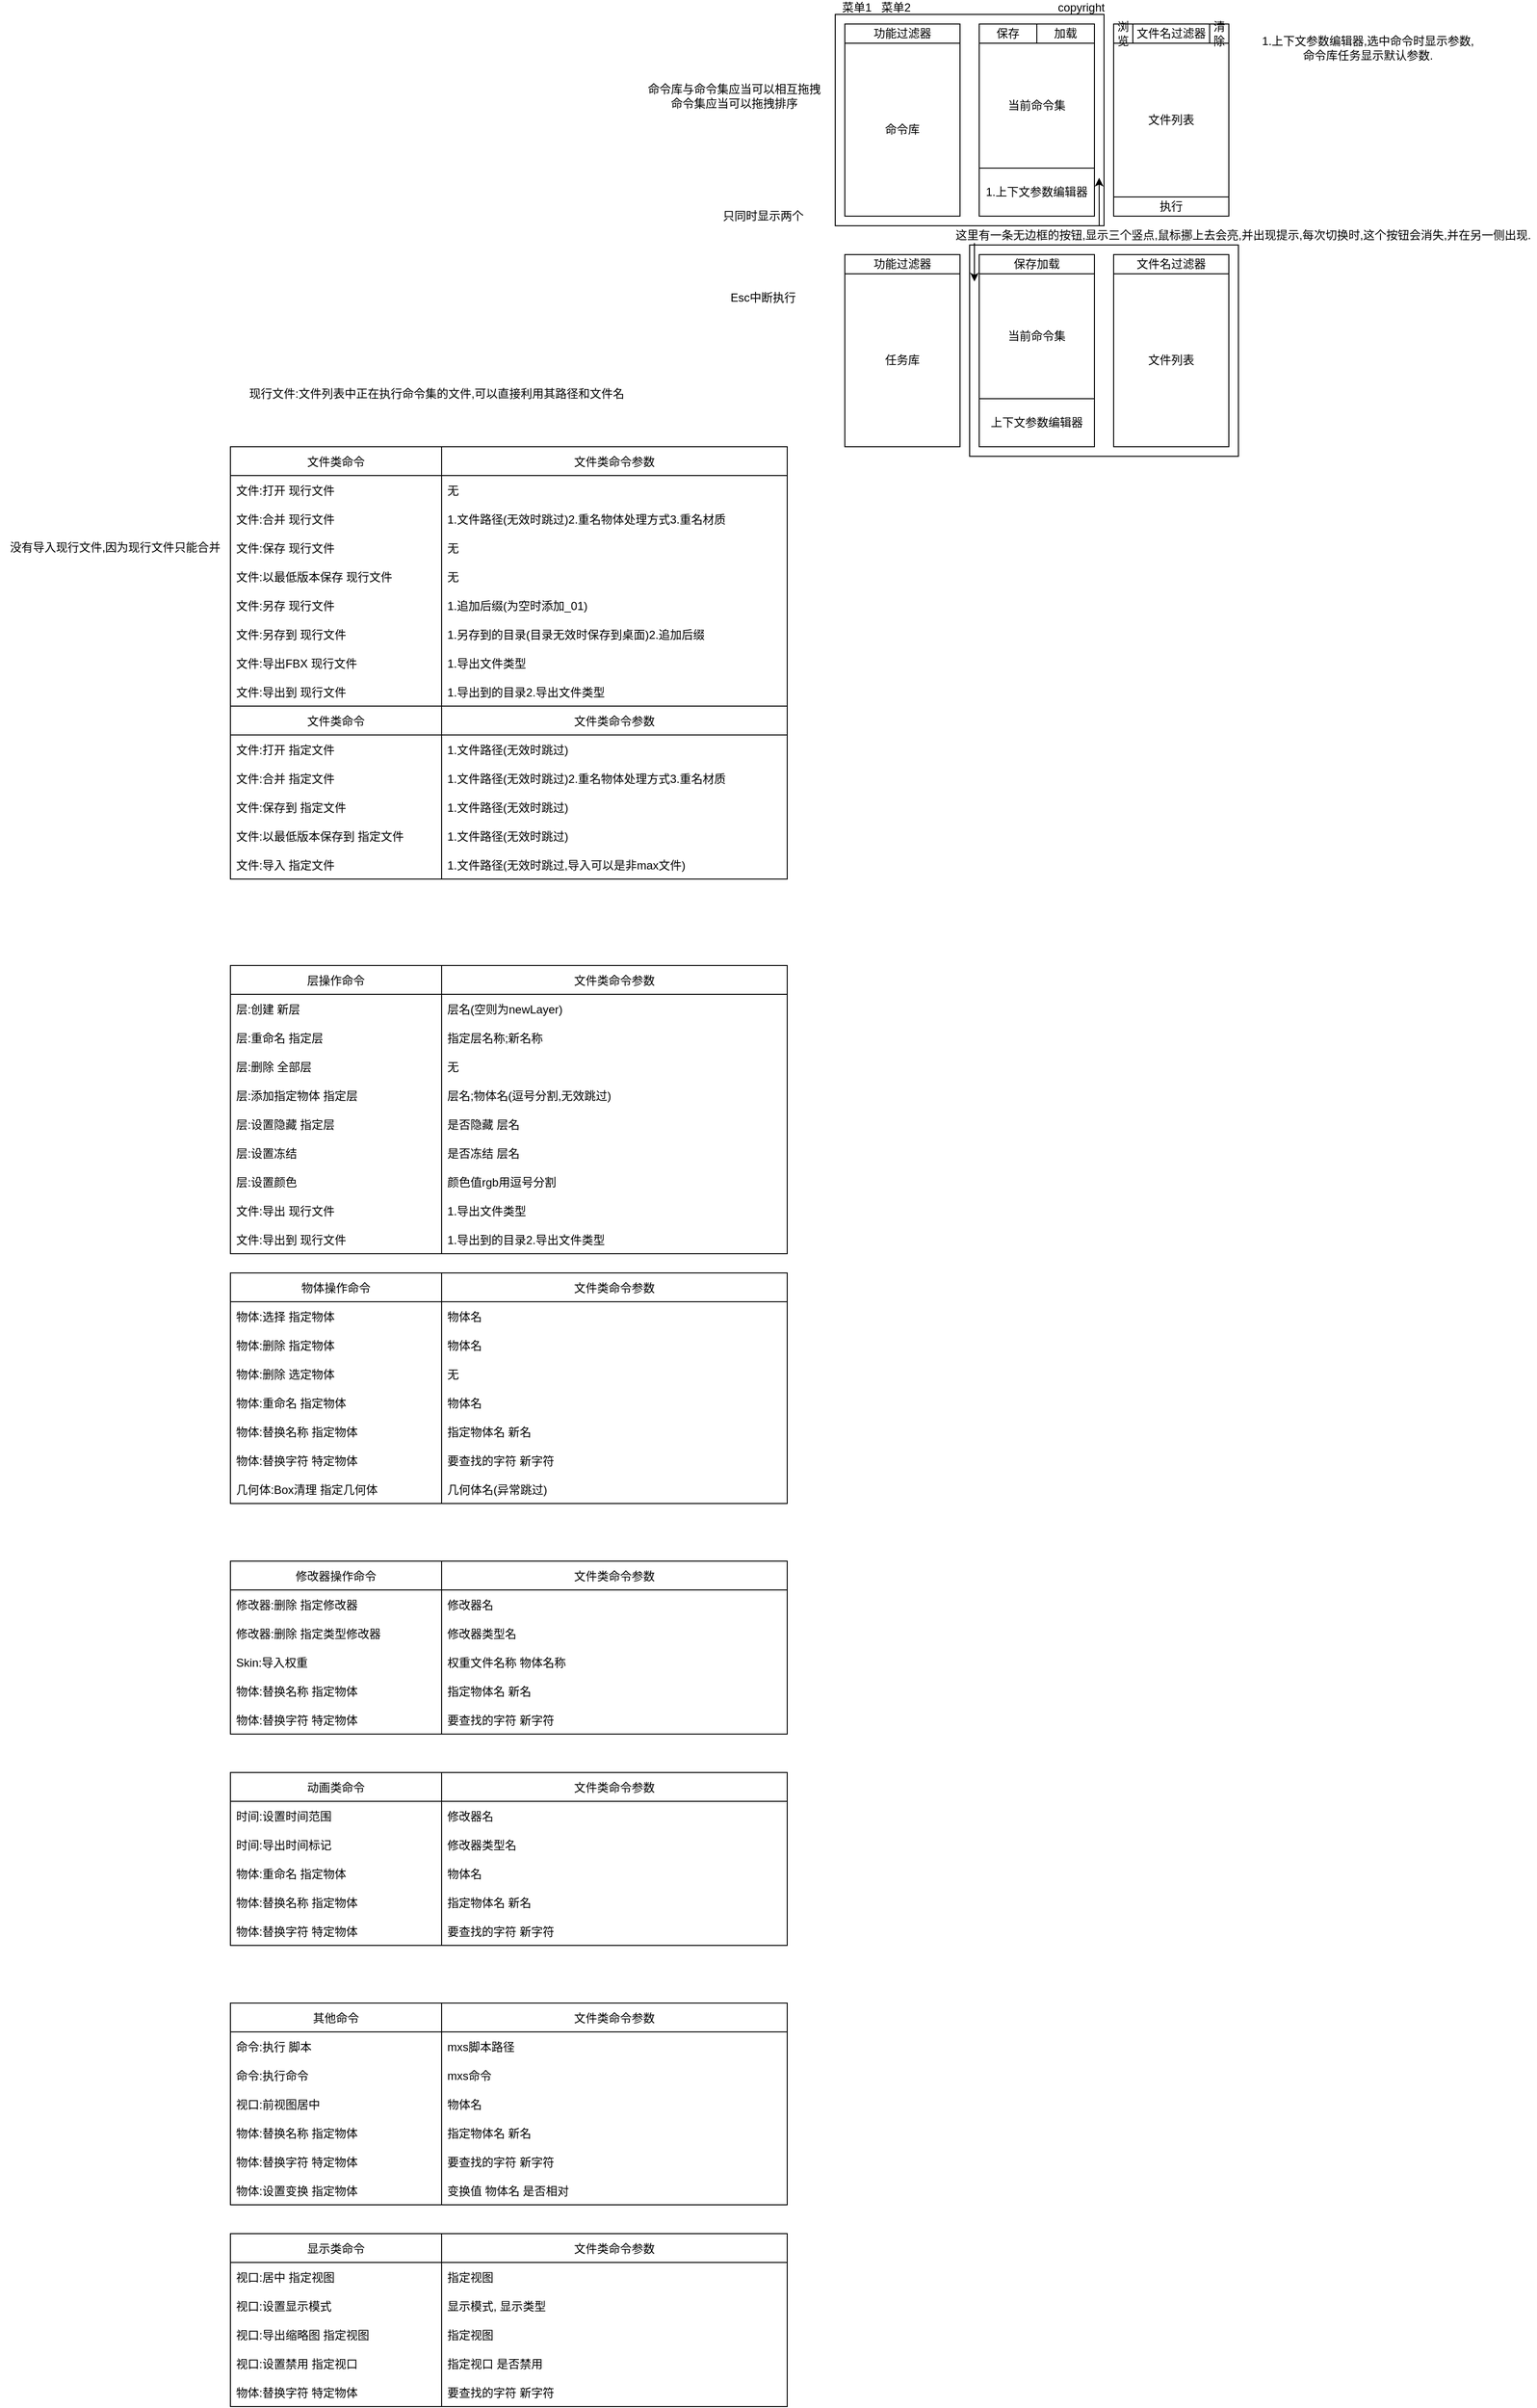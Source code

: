 <mxfile version="15.8.4" type="device"><diagram id="FcVUDqWLE4xwr8sRPBqz" name="第 1 页"><mxGraphModel dx="1614" dy="679" grid="1" gridSize="10" guides="1" tooltips="1" connect="1" arrows="1" fold="1" page="1" pageScale="1" pageWidth="827" pageHeight="1169" math="0" shadow="0"><root><mxCell id="0"/><mxCell id="1" parent="0"/><mxCell id="jlD2ZIve7Gn_7kri4Bb2-1" value="命令库" style="rounded=0;whiteSpace=wrap;html=1;" vertex="1" parent="1"><mxGeometry x="80" y="60" width="120" height="180" as="geometry"/></mxCell><mxCell id="jlD2ZIve7Gn_7kri4Bb2-2" value="当前命令集" style="rounded=0;whiteSpace=wrap;html=1;" vertex="1" parent="1"><mxGeometry x="220" y="60" width="120" height="130" as="geometry"/></mxCell><mxCell id="jlD2ZIve7Gn_7kri4Bb2-3" value="文件列表" style="rounded=0;whiteSpace=wrap;html=1;" vertex="1" parent="1"><mxGeometry x="360" y="60" width="120" height="160" as="geometry"/></mxCell><mxCell id="jlD2ZIve7Gn_7kri4Bb2-4" value="1.上下文参数编辑器" style="rounded=0;whiteSpace=wrap;html=1;" vertex="1" parent="1"><mxGeometry x="220" y="190" width="120" height="50" as="geometry"/></mxCell><mxCell id="jlD2ZIve7Gn_7kri4Bb2-5" value="功能过滤器" style="rounded=0;whiteSpace=wrap;html=1;" vertex="1" parent="1"><mxGeometry x="80" y="40" width="120" height="20" as="geometry"/></mxCell><mxCell id="jlD2ZIve7Gn_7kri4Bb2-6" value="文件名过滤器" style="rounded=0;whiteSpace=wrap;html=1;" vertex="1" parent="1"><mxGeometry x="380" y="40" width="80" height="20" as="geometry"/></mxCell><mxCell id="jlD2ZIve7Gn_7kri4Bb2-7" value="保存" style="rounded=0;whiteSpace=wrap;html=1;" vertex="1" parent="1"><mxGeometry x="220" y="40" width="60" height="20" as="geometry"/></mxCell><mxCell id="jlD2ZIve7Gn_7kri4Bb2-9" value="" style="rounded=0;whiteSpace=wrap;html=1;fillColor=none;" vertex="1" parent="1"><mxGeometry x="70" y="30" width="280" height="220" as="geometry"/></mxCell><mxCell id="jlD2ZIve7Gn_7kri4Bb2-10" value="只同时显示两个" style="text;html=1;strokeColor=none;fillColor=none;align=center;verticalAlign=middle;whiteSpace=wrap;rounded=0;" vertex="1" parent="1"><mxGeometry x="-60" y="230" width="110" height="20" as="geometry"/></mxCell><mxCell id="jlD2ZIve7Gn_7kri4Bb2-11" value="任务库" style="rounded=0;whiteSpace=wrap;html=1;" vertex="1" parent="1"><mxGeometry x="80" y="300" width="120" height="180" as="geometry"/></mxCell><mxCell id="jlD2ZIve7Gn_7kri4Bb2-12" value="当前命令集" style="rounded=0;whiteSpace=wrap;html=1;" vertex="1" parent="1"><mxGeometry x="220" y="300" width="120" height="130" as="geometry"/></mxCell><mxCell id="jlD2ZIve7Gn_7kri4Bb2-13" value="文件列表" style="rounded=0;whiteSpace=wrap;html=1;" vertex="1" parent="1"><mxGeometry x="360" y="300" width="120" height="180" as="geometry"/></mxCell><mxCell id="jlD2ZIve7Gn_7kri4Bb2-14" value="上下文参数编辑器" style="rounded=0;whiteSpace=wrap;html=1;" vertex="1" parent="1"><mxGeometry x="220" y="430" width="120" height="50" as="geometry"/></mxCell><mxCell id="jlD2ZIve7Gn_7kri4Bb2-15" value="功能过滤器" style="rounded=0;whiteSpace=wrap;html=1;" vertex="1" parent="1"><mxGeometry x="80" y="280" width="120" height="20" as="geometry"/></mxCell><mxCell id="jlD2ZIve7Gn_7kri4Bb2-16" value="文件名过滤器" style="rounded=0;whiteSpace=wrap;html=1;" vertex="1" parent="1"><mxGeometry x="360" y="280" width="120" height="20" as="geometry"/></mxCell><mxCell id="jlD2ZIve7Gn_7kri4Bb2-17" value="保存加载" style="rounded=0;whiteSpace=wrap;html=1;" vertex="1" parent="1"><mxGeometry x="220" y="280" width="120" height="20" as="geometry"/></mxCell><mxCell id="jlD2ZIve7Gn_7kri4Bb2-18" value="" style="rounded=0;whiteSpace=wrap;html=1;fillColor=none;" vertex="1" parent="1"><mxGeometry x="210" y="270" width="280" height="220" as="geometry"/></mxCell><mxCell id="jlD2ZIve7Gn_7kri4Bb2-19" value="浏览" style="rounded=0;whiteSpace=wrap;html=1;" vertex="1" parent="1"><mxGeometry x="360" y="40" width="20" height="20" as="geometry"/></mxCell><mxCell id="jlD2ZIve7Gn_7kri4Bb2-20" value="执行" style="rounded=0;whiteSpace=wrap;html=1;" vertex="1" parent="1"><mxGeometry x="360" y="220" width="120" height="20" as="geometry"/></mxCell><mxCell id="jlD2ZIve7Gn_7kri4Bb2-21" value="清除" style="rounded=0;whiteSpace=wrap;html=1;" vertex="1" parent="1"><mxGeometry x="460" y="40" width="20" height="20" as="geometry"/></mxCell><mxCell id="jlD2ZIve7Gn_7kri4Bb2-22" value="加载" style="rounded=0;whiteSpace=wrap;html=1;" vertex="1" parent="1"><mxGeometry x="280" y="40" width="60" height="20" as="geometry"/></mxCell><mxCell id="jlD2ZIve7Gn_7kri4Bb2-23" value="这里有一条无边框的按钮,显示三个竖点,鼠标挪上去会亮,并出现提示,每次切换时,这个按钮会消失,并在另一侧出现." style="text;html=1;strokeColor=none;fillColor=none;align=center;verticalAlign=middle;whiteSpace=wrap;rounded=0;" vertex="1" parent="1"><mxGeometry x="190" y="250" width="610" height="20" as="geometry"/></mxCell><mxCell id="jlD2ZIve7Gn_7kri4Bb2-24" value="" style="endArrow=classic;html=1;rounded=0;" edge="1" parent="1"><mxGeometry width="50" height="50" relative="1" as="geometry"><mxPoint x="215" y="268" as="sourcePoint"/><mxPoint x="215" y="308" as="targetPoint"/></mxGeometry></mxCell><mxCell id="jlD2ZIve7Gn_7kri4Bb2-25" value="" style="endArrow=classic;html=1;rounded=0;entryX=0.964;entryY=0.773;entryDx=0;entryDy=0;entryPerimeter=0;" edge="1" parent="1"><mxGeometry width="50" height="50" relative="1" as="geometry"><mxPoint x="344.987" y="250" as="sourcePoint"/><mxPoint x="344.92" y="200.06" as="targetPoint"/></mxGeometry></mxCell><mxCell id="jlD2ZIve7Gn_7kri4Bb2-26" value="菜单1&amp;nbsp; &amp;nbsp;菜单2&amp;nbsp; &amp;nbsp; &amp;nbsp; &amp;nbsp; &amp;nbsp; &amp;nbsp; &amp;nbsp; &amp;nbsp; &amp;nbsp; &amp;nbsp; &amp;nbsp; &amp;nbsp; &amp;nbsp; &amp;nbsp; &amp;nbsp; &amp;nbsp; &amp;nbsp; &amp;nbsp; &amp;nbsp; &amp;nbsp; &amp;nbsp; &amp;nbsp; &amp;nbsp; copyright" style="text;html=1;strokeColor=none;fillColor=none;align=center;verticalAlign=middle;whiteSpace=wrap;rounded=0;" vertex="1" parent="1"><mxGeometry x="14" y="15" width="400" height="15" as="geometry"/></mxCell><mxCell id="jlD2ZIve7Gn_7kri4Bb2-27" value="1.上下文参数编辑器,选中命令时显示参数,&lt;br&gt;命令库任务显示默认参数." style="text;html=1;strokeColor=none;fillColor=none;align=center;verticalAlign=middle;whiteSpace=wrap;rounded=0;" vertex="1" parent="1"><mxGeometry x="510" y="50" width="230" height="30" as="geometry"/></mxCell><mxCell id="jlD2ZIve7Gn_7kri4Bb2-28" value="命令库与命令集应当可以相互拖拽&lt;br&gt;命令集应当可以拖拽排序" style="text;html=1;strokeColor=none;fillColor=none;align=center;verticalAlign=middle;whiteSpace=wrap;rounded=0;" vertex="1" parent="1"><mxGeometry x="-140" y="100" width="210" height="30" as="geometry"/></mxCell><mxCell id="jlD2ZIve7Gn_7kri4Bb2-34" value="文件类命令" style="swimlane;fontStyle=0;childLayout=stackLayout;horizontal=1;startSize=30;horizontalStack=0;resizeParent=1;resizeParentMax=0;resizeLast=0;collapsible=1;marginBottom=0;fillColor=none;swimlaneLine=1;" vertex="1" parent="1"><mxGeometry x="-560" y="480" width="220" height="270" as="geometry"/></mxCell><mxCell id="jlD2ZIve7Gn_7kri4Bb2-35" value="文件:打开 现行文件" style="text;strokeColor=none;fillColor=none;align=left;verticalAlign=middle;spacingLeft=4;spacingRight=4;overflow=hidden;points=[[0,0.5],[1,0.5]];portConstraint=eastwest;rotatable=0;" vertex="1" parent="jlD2ZIve7Gn_7kri4Bb2-34"><mxGeometry y="30" width="220" height="30" as="geometry"/></mxCell><mxCell id="jlD2ZIve7Gn_7kri4Bb2-36" value="文件:合并 现行文件" style="text;strokeColor=none;fillColor=none;align=left;verticalAlign=middle;spacingLeft=4;spacingRight=4;overflow=hidden;points=[[0,0.5],[1,0.5]];portConstraint=eastwest;rotatable=0;" vertex="1" parent="jlD2ZIve7Gn_7kri4Bb2-34"><mxGeometry y="60" width="220" height="30" as="geometry"/></mxCell><mxCell id="jlD2ZIve7Gn_7kri4Bb2-37" value="文件:保存 现行文件" style="text;strokeColor=none;fillColor=none;align=left;verticalAlign=middle;spacingLeft=4;spacingRight=4;overflow=hidden;points=[[0,0.5],[1,0.5]];portConstraint=eastwest;rotatable=0;" vertex="1" parent="jlD2ZIve7Gn_7kri4Bb2-34"><mxGeometry y="90" width="220" height="30" as="geometry"/></mxCell><mxCell id="jlD2ZIve7Gn_7kri4Bb2-38" value="文件:以最低版本保存 现行文件" style="text;strokeColor=none;fillColor=none;align=left;verticalAlign=middle;spacingLeft=4;spacingRight=4;overflow=hidden;points=[[0,0.5],[1,0.5]];portConstraint=eastwest;rotatable=0;" vertex="1" parent="jlD2ZIve7Gn_7kri4Bb2-34"><mxGeometry y="120" width="220" height="30" as="geometry"/></mxCell><mxCell id="jlD2ZIve7Gn_7kri4Bb2-39" value="文件:另存 现行文件" style="text;strokeColor=none;fillColor=none;align=left;verticalAlign=middle;spacingLeft=4;spacingRight=4;overflow=hidden;points=[[0,0.5],[1,0.5]];portConstraint=eastwest;rotatable=0;" vertex="1" parent="jlD2ZIve7Gn_7kri4Bb2-34"><mxGeometry y="150" width="220" height="30" as="geometry"/></mxCell><mxCell id="jlD2ZIve7Gn_7kri4Bb2-40" value="文件:另存到 现行文件" style="text;strokeColor=none;fillColor=none;align=left;verticalAlign=middle;spacingLeft=4;spacingRight=4;overflow=hidden;points=[[0,0.5],[1,0.5]];portConstraint=eastwest;rotatable=0;" vertex="1" parent="jlD2ZIve7Gn_7kri4Bb2-34"><mxGeometry y="180" width="220" height="30" as="geometry"/></mxCell><mxCell id="jlD2ZIve7Gn_7kri4Bb2-69" value="文件:导出FBX 现行文件" style="text;strokeColor=none;fillColor=none;align=left;verticalAlign=middle;spacingLeft=4;spacingRight=4;overflow=hidden;points=[[0,0.5],[1,0.5]];portConstraint=eastwest;rotatable=0;" vertex="1" parent="jlD2ZIve7Gn_7kri4Bb2-34"><mxGeometry y="210" width="220" height="30" as="geometry"/></mxCell><mxCell id="jlD2ZIve7Gn_7kri4Bb2-70" value="文件:导出到 现行文件" style="text;strokeColor=none;fillColor=none;align=left;verticalAlign=middle;spacingLeft=4;spacingRight=4;overflow=hidden;points=[[0,0.5],[1,0.5]];portConstraint=eastwest;rotatable=0;" vertex="1" parent="jlD2ZIve7Gn_7kri4Bb2-34"><mxGeometry y="240" width="220" height="30" as="geometry"/></mxCell><mxCell id="jlD2ZIve7Gn_7kri4Bb2-42" value="文件类命令参数" style="swimlane;fontStyle=0;childLayout=stackLayout;horizontal=1;startSize=30;horizontalStack=0;resizeParent=1;resizeParentMax=0;resizeLast=0;collapsible=1;marginBottom=0;fillColor=none;swimlaneLine=1;" vertex="1" parent="1"><mxGeometry x="-340" y="480" width="360" height="270" as="geometry"/></mxCell><mxCell id="jlD2ZIve7Gn_7kri4Bb2-43" value="无" style="text;strokeColor=none;fillColor=none;align=left;verticalAlign=middle;spacingLeft=4;spacingRight=4;overflow=hidden;points=[[0,0.5],[1,0.5]];portConstraint=eastwest;rotatable=0;" vertex="1" parent="jlD2ZIve7Gn_7kri4Bb2-42"><mxGeometry y="30" width="360" height="30" as="geometry"/></mxCell><mxCell id="jlD2ZIve7Gn_7kri4Bb2-44" value="1.文件路径(无效时跳过)2.重名物体处理方式3.重名材质" style="text;strokeColor=none;fillColor=none;align=left;verticalAlign=middle;spacingLeft=4;spacingRight=4;overflow=hidden;points=[[0,0.5],[1,0.5]];portConstraint=eastwest;rotatable=0;" vertex="1" parent="jlD2ZIve7Gn_7kri4Bb2-42"><mxGeometry y="60" width="360" height="30" as="geometry"/></mxCell><mxCell id="jlD2ZIve7Gn_7kri4Bb2-45" value="无" style="text;strokeColor=none;fillColor=none;align=left;verticalAlign=middle;spacingLeft=4;spacingRight=4;overflow=hidden;points=[[0,0.5],[1,0.5]];portConstraint=eastwest;rotatable=0;" vertex="1" parent="jlD2ZIve7Gn_7kri4Bb2-42"><mxGeometry y="90" width="360" height="30" as="geometry"/></mxCell><mxCell id="jlD2ZIve7Gn_7kri4Bb2-46" value="无" style="text;strokeColor=none;fillColor=none;align=left;verticalAlign=middle;spacingLeft=4;spacingRight=4;overflow=hidden;points=[[0,0.5],[1,0.5]];portConstraint=eastwest;rotatable=0;" vertex="1" parent="jlD2ZIve7Gn_7kri4Bb2-42"><mxGeometry y="120" width="360" height="30" as="geometry"/></mxCell><mxCell id="jlD2ZIve7Gn_7kri4Bb2-47" value="1.追加后缀(为空时添加_01)" style="text;strokeColor=none;fillColor=none;align=left;verticalAlign=middle;spacingLeft=4;spacingRight=4;overflow=hidden;points=[[0,0.5],[1,0.5]];portConstraint=eastwest;rotatable=0;" vertex="1" parent="jlD2ZIve7Gn_7kri4Bb2-42"><mxGeometry y="150" width="360" height="30" as="geometry"/></mxCell><mxCell id="jlD2ZIve7Gn_7kri4Bb2-48" value="1.另存到的目录(目录无效时保存到桌面)2.追加后缀" style="text;strokeColor=none;fillColor=none;align=left;verticalAlign=middle;spacingLeft=4;spacingRight=4;overflow=hidden;points=[[0,0.5],[1,0.5]];portConstraint=eastwest;rotatable=0;" vertex="1" parent="jlD2ZIve7Gn_7kri4Bb2-42"><mxGeometry y="180" width="360" height="30" as="geometry"/></mxCell><mxCell id="jlD2ZIve7Gn_7kri4Bb2-72" value="1.导出文件类型" style="text;strokeColor=none;fillColor=none;align=left;verticalAlign=middle;spacingLeft=4;spacingRight=4;overflow=hidden;points=[[0,0.5],[1,0.5]];portConstraint=eastwest;rotatable=0;" vertex="1" parent="jlD2ZIve7Gn_7kri4Bb2-42"><mxGeometry y="210" width="360" height="30" as="geometry"/></mxCell><mxCell id="jlD2ZIve7Gn_7kri4Bb2-71" value="1.导出到的目录2.导出文件类型" style="text;strokeColor=none;fillColor=none;align=left;verticalAlign=middle;spacingLeft=4;spacingRight=4;overflow=hidden;points=[[0,0.5],[1,0.5]];portConstraint=eastwest;rotatable=0;" vertex="1" parent="jlD2ZIve7Gn_7kri4Bb2-42"><mxGeometry y="240" width="360" height="30" as="geometry"/></mxCell><mxCell id="jlD2ZIve7Gn_7kri4Bb2-50" value="文件类命令" style="swimlane;fontStyle=0;childLayout=stackLayout;horizontal=1;startSize=30;horizontalStack=0;resizeParent=1;resizeParentMax=0;resizeLast=0;collapsible=1;marginBottom=0;fillColor=none;swimlaneLine=1;" vertex="1" parent="1"><mxGeometry x="-560" y="750" width="220" height="180" as="geometry"/></mxCell><mxCell id="jlD2ZIve7Gn_7kri4Bb2-51" value="文件:打开 指定文件" style="text;strokeColor=none;fillColor=none;align=left;verticalAlign=middle;spacingLeft=4;spacingRight=4;overflow=hidden;points=[[0,0.5],[1,0.5]];portConstraint=eastwest;rotatable=0;" vertex="1" parent="jlD2ZIve7Gn_7kri4Bb2-50"><mxGeometry y="30" width="220" height="30" as="geometry"/></mxCell><mxCell id="jlD2ZIve7Gn_7kri4Bb2-52" value="文件:合并 指定文件" style="text;strokeColor=none;fillColor=none;align=left;verticalAlign=middle;spacingLeft=4;spacingRight=4;overflow=hidden;points=[[0,0.5],[1,0.5]];portConstraint=eastwest;rotatable=0;" vertex="1" parent="jlD2ZIve7Gn_7kri4Bb2-50"><mxGeometry y="60" width="220" height="30" as="geometry"/></mxCell><mxCell id="jlD2ZIve7Gn_7kri4Bb2-53" value="文件:保存到 指定文件" style="text;strokeColor=none;fillColor=none;align=left;verticalAlign=middle;spacingLeft=4;spacingRight=4;overflow=hidden;points=[[0,0.5],[1,0.5]];portConstraint=eastwest;rotatable=0;" vertex="1" parent="jlD2ZIve7Gn_7kri4Bb2-50"><mxGeometry y="90" width="220" height="30" as="geometry"/></mxCell><mxCell id="jlD2ZIve7Gn_7kri4Bb2-54" value="文件:以最低版本保存到 指定文件" style="text;strokeColor=none;fillColor=none;align=left;verticalAlign=middle;spacingLeft=4;spacingRight=4;overflow=hidden;points=[[0,0.5],[1,0.5]];portConstraint=eastwest;rotatable=0;" vertex="1" parent="jlD2ZIve7Gn_7kri4Bb2-50"><mxGeometry y="120" width="220" height="30" as="geometry"/></mxCell><mxCell id="jlD2ZIve7Gn_7kri4Bb2-57" value="文件:导入 指定文件" style="text;strokeColor=none;fillColor=none;align=left;verticalAlign=middle;spacingLeft=4;spacingRight=4;overflow=hidden;points=[[0,0.5],[1,0.5]];portConstraint=eastwest;rotatable=0;" vertex="1" parent="jlD2ZIve7Gn_7kri4Bb2-50"><mxGeometry y="150" width="220" height="30" as="geometry"/></mxCell><mxCell id="jlD2ZIve7Gn_7kri4Bb2-58" value="文件类命令参数" style="swimlane;fontStyle=0;childLayout=stackLayout;horizontal=1;startSize=30;horizontalStack=0;resizeParent=1;resizeParentMax=0;resizeLast=0;collapsible=1;marginBottom=0;fillColor=none;swimlaneLine=1;" vertex="1" parent="1"><mxGeometry x="-340" y="750" width="360" height="180" as="geometry"/></mxCell><mxCell id="jlD2ZIve7Gn_7kri4Bb2-59" value="1.文件路径(无效时跳过)" style="text;strokeColor=none;fillColor=none;align=left;verticalAlign=middle;spacingLeft=4;spacingRight=4;overflow=hidden;points=[[0,0.5],[1,0.5]];portConstraint=eastwest;rotatable=0;" vertex="1" parent="jlD2ZIve7Gn_7kri4Bb2-58"><mxGeometry y="30" width="360" height="30" as="geometry"/></mxCell><mxCell id="jlD2ZIve7Gn_7kri4Bb2-60" value="1.文件路径(无效时跳过)2.重名物体处理方式3.重名材质" style="text;strokeColor=none;fillColor=none;align=left;verticalAlign=middle;spacingLeft=4;spacingRight=4;overflow=hidden;points=[[0,0.5],[1,0.5]];portConstraint=eastwest;rotatable=0;" vertex="1" parent="jlD2ZIve7Gn_7kri4Bb2-58"><mxGeometry y="60" width="360" height="30" as="geometry"/></mxCell><mxCell id="jlD2ZIve7Gn_7kri4Bb2-61" value="1.文件路径(无效时跳过)" style="text;strokeColor=none;fillColor=none;align=left;verticalAlign=middle;spacingLeft=4;spacingRight=4;overflow=hidden;points=[[0,0.5],[1,0.5]];portConstraint=eastwest;rotatable=0;" vertex="1" parent="jlD2ZIve7Gn_7kri4Bb2-58"><mxGeometry y="90" width="360" height="30" as="geometry"/></mxCell><mxCell id="jlD2ZIve7Gn_7kri4Bb2-62" value="1.文件路径(无效时跳过)" style="text;strokeColor=none;fillColor=none;align=left;verticalAlign=middle;spacingLeft=4;spacingRight=4;overflow=hidden;points=[[0,0.5],[1,0.5]];portConstraint=eastwest;rotatable=0;" vertex="1" parent="jlD2ZIve7Gn_7kri4Bb2-58"><mxGeometry y="120" width="360" height="30" as="geometry"/></mxCell><mxCell id="jlD2ZIve7Gn_7kri4Bb2-65" value="1.文件路径(无效时跳过,导入可以是非max文件)" style="text;strokeColor=none;fillColor=none;align=left;verticalAlign=middle;spacingLeft=4;spacingRight=4;overflow=hidden;points=[[0,0.5],[1,0.5]];portConstraint=eastwest;rotatable=0;" vertex="1" parent="jlD2ZIve7Gn_7kri4Bb2-58"><mxGeometry y="150" width="360" height="30" as="geometry"/></mxCell><mxCell id="jlD2ZIve7Gn_7kri4Bb2-67" value="现行文件:文件列表中正在执行命令集的文件,可以直接利用其路径和文件名" style="text;html=1;strokeColor=none;fillColor=none;align=center;verticalAlign=middle;whiteSpace=wrap;rounded=0;" vertex="1" parent="1"><mxGeometry x="-560" y="410" width="430" height="30" as="geometry"/></mxCell><mxCell id="jlD2ZIve7Gn_7kri4Bb2-68" value="没有导入现行文件,因为现行文件只能合并" style="text;html=1;strokeColor=none;fillColor=none;align=center;verticalAlign=middle;whiteSpace=wrap;rounded=0;" vertex="1" parent="1"><mxGeometry x="-800" y="570" width="240" height="30" as="geometry"/></mxCell><mxCell id="jlD2ZIve7Gn_7kri4Bb2-73" value="层操作命令" style="swimlane;fontStyle=0;childLayout=stackLayout;horizontal=1;startSize=30;horizontalStack=0;resizeParent=1;resizeParentMax=0;resizeLast=0;collapsible=1;marginBottom=0;fillColor=none;swimlaneLine=1;" vertex="1" parent="1"><mxGeometry x="-560" y="1020" width="220" height="300" as="geometry"/></mxCell><mxCell id="jlD2ZIve7Gn_7kri4Bb2-74" value="层:创建 新层" style="text;strokeColor=none;fillColor=none;align=left;verticalAlign=middle;spacingLeft=4;spacingRight=4;overflow=hidden;points=[[0,0.5],[1,0.5]];portConstraint=eastwest;rotatable=0;" vertex="1" parent="jlD2ZIve7Gn_7kri4Bb2-73"><mxGeometry y="30" width="220" height="30" as="geometry"/></mxCell><mxCell id="jlD2ZIve7Gn_7kri4Bb2-75" value="层:重命名 指定层" style="text;strokeColor=none;fillColor=none;align=left;verticalAlign=middle;spacingLeft=4;spacingRight=4;overflow=hidden;points=[[0,0.5],[1,0.5]];portConstraint=eastwest;rotatable=0;" vertex="1" parent="jlD2ZIve7Gn_7kri4Bb2-73"><mxGeometry y="60" width="220" height="30" as="geometry"/></mxCell><mxCell id="jlD2ZIve7Gn_7kri4Bb2-76" value="层:删除 全部层" style="text;strokeColor=none;fillColor=none;align=left;verticalAlign=middle;spacingLeft=4;spacingRight=4;overflow=hidden;points=[[0,0.5],[1,0.5]];portConstraint=eastwest;rotatable=0;" vertex="1" parent="jlD2ZIve7Gn_7kri4Bb2-73"><mxGeometry y="90" width="220" height="30" as="geometry"/></mxCell><mxCell id="jlD2ZIve7Gn_7kri4Bb2-77" value="层:添加指定物体 指定层" style="text;strokeColor=none;fillColor=none;align=left;verticalAlign=middle;spacingLeft=4;spacingRight=4;overflow=hidden;points=[[0,0.5],[1,0.5]];portConstraint=eastwest;rotatable=0;" vertex="1" parent="jlD2ZIve7Gn_7kri4Bb2-73"><mxGeometry y="120" width="220" height="30" as="geometry"/></mxCell><mxCell id="jlD2ZIve7Gn_7kri4Bb2-78" value="层:设置隐藏 指定层" style="text;strokeColor=none;fillColor=none;align=left;verticalAlign=middle;spacingLeft=4;spacingRight=4;overflow=hidden;points=[[0,0.5],[1,0.5]];portConstraint=eastwest;rotatable=0;" vertex="1" parent="jlD2ZIve7Gn_7kri4Bb2-73"><mxGeometry y="150" width="220" height="30" as="geometry"/></mxCell><mxCell id="jlD2ZIve7Gn_7kri4Bb2-79" value="层:设置冻结" style="text;strokeColor=none;fillColor=none;align=left;verticalAlign=middle;spacingLeft=4;spacingRight=4;overflow=hidden;points=[[0,0.5],[1,0.5]];portConstraint=eastwest;rotatable=0;" vertex="1" parent="jlD2ZIve7Gn_7kri4Bb2-73"><mxGeometry y="180" width="220" height="30" as="geometry"/></mxCell><mxCell id="jlD2ZIve7Gn_7kri4Bb2-158" value="层:设置颜色" style="text;strokeColor=none;fillColor=none;align=left;verticalAlign=middle;spacingLeft=4;spacingRight=4;overflow=hidden;points=[[0,0.5],[1,0.5]];portConstraint=eastwest;rotatable=0;" vertex="1" parent="jlD2ZIve7Gn_7kri4Bb2-73"><mxGeometry y="210" width="220" height="30" as="geometry"/></mxCell><mxCell id="jlD2ZIve7Gn_7kri4Bb2-80" value="文件:导出 现行文件" style="text;strokeColor=none;fillColor=none;align=left;verticalAlign=middle;spacingLeft=4;spacingRight=4;overflow=hidden;points=[[0,0.5],[1,0.5]];portConstraint=eastwest;rotatable=0;" vertex="1" parent="jlD2ZIve7Gn_7kri4Bb2-73"><mxGeometry y="240" width="220" height="30" as="geometry"/></mxCell><mxCell id="jlD2ZIve7Gn_7kri4Bb2-81" value="文件:导出到 现行文件" style="text;strokeColor=none;fillColor=none;align=left;verticalAlign=middle;spacingLeft=4;spacingRight=4;overflow=hidden;points=[[0,0.5],[1,0.5]];portConstraint=eastwest;rotatable=0;" vertex="1" parent="jlD2ZIve7Gn_7kri4Bb2-73"><mxGeometry y="270" width="220" height="30" as="geometry"/></mxCell><mxCell id="jlD2ZIve7Gn_7kri4Bb2-82" value="文件类命令参数" style="swimlane;fontStyle=0;childLayout=stackLayout;horizontal=1;startSize=30;horizontalStack=0;resizeParent=1;resizeParentMax=0;resizeLast=0;collapsible=1;marginBottom=0;fillColor=none;swimlaneLine=1;" vertex="1" parent="1"><mxGeometry x="-340" y="1020" width="360" height="300" as="geometry"/></mxCell><mxCell id="jlD2ZIve7Gn_7kri4Bb2-83" value="层名(空则为newLayer)" style="text;strokeColor=none;fillColor=none;align=left;verticalAlign=middle;spacingLeft=4;spacingRight=4;overflow=hidden;points=[[0,0.5],[1,0.5]];portConstraint=eastwest;rotatable=0;" vertex="1" parent="jlD2ZIve7Gn_7kri4Bb2-82"><mxGeometry y="30" width="360" height="30" as="geometry"/></mxCell><mxCell id="jlD2ZIve7Gn_7kri4Bb2-84" value="指定层名称;新名称" style="text;strokeColor=none;fillColor=none;align=left;verticalAlign=middle;spacingLeft=4;spacingRight=4;overflow=hidden;points=[[0,0.5],[1,0.5]];portConstraint=eastwest;rotatable=0;" vertex="1" parent="jlD2ZIve7Gn_7kri4Bb2-82"><mxGeometry y="60" width="360" height="30" as="geometry"/></mxCell><mxCell id="jlD2ZIve7Gn_7kri4Bb2-85" value="无" style="text;strokeColor=none;fillColor=none;align=left;verticalAlign=middle;spacingLeft=4;spacingRight=4;overflow=hidden;points=[[0,0.5],[1,0.5]];portConstraint=eastwest;rotatable=0;" vertex="1" parent="jlD2ZIve7Gn_7kri4Bb2-82"><mxGeometry y="90" width="360" height="30" as="geometry"/></mxCell><mxCell id="jlD2ZIve7Gn_7kri4Bb2-86" value="层名;物体名(逗号分割,无效跳过)" style="text;strokeColor=none;fillColor=none;align=left;verticalAlign=middle;spacingLeft=4;spacingRight=4;overflow=hidden;points=[[0,0.5],[1,0.5]];portConstraint=eastwest;rotatable=0;" vertex="1" parent="jlD2ZIve7Gn_7kri4Bb2-82"><mxGeometry y="120" width="360" height="30" as="geometry"/></mxCell><mxCell id="jlD2ZIve7Gn_7kri4Bb2-87" value="是否隐藏 层名" style="text;strokeColor=none;fillColor=none;align=left;verticalAlign=middle;spacingLeft=4;spacingRight=4;overflow=hidden;points=[[0,0.5],[1,0.5]];portConstraint=eastwest;rotatable=0;" vertex="1" parent="jlD2ZIve7Gn_7kri4Bb2-82"><mxGeometry y="150" width="360" height="30" as="geometry"/></mxCell><mxCell id="jlD2ZIve7Gn_7kri4Bb2-88" value="是否冻结 层名" style="text;strokeColor=none;fillColor=none;align=left;verticalAlign=middle;spacingLeft=4;spacingRight=4;overflow=hidden;points=[[0,0.5],[1,0.5]];portConstraint=eastwest;rotatable=0;" vertex="1" parent="jlD2ZIve7Gn_7kri4Bb2-82"><mxGeometry y="180" width="360" height="30" as="geometry"/></mxCell><mxCell id="jlD2ZIve7Gn_7kri4Bb2-159" value="颜色值rgb用逗号分割" style="text;strokeColor=none;fillColor=none;align=left;verticalAlign=middle;spacingLeft=4;spacingRight=4;overflow=hidden;points=[[0,0.5],[1,0.5]];portConstraint=eastwest;rotatable=0;" vertex="1" parent="jlD2ZIve7Gn_7kri4Bb2-82"><mxGeometry y="210" width="360" height="30" as="geometry"/></mxCell><mxCell id="jlD2ZIve7Gn_7kri4Bb2-89" value="1.导出文件类型" style="text;strokeColor=none;fillColor=none;align=left;verticalAlign=middle;spacingLeft=4;spacingRight=4;overflow=hidden;points=[[0,0.5],[1,0.5]];portConstraint=eastwest;rotatable=0;" vertex="1" parent="jlD2ZIve7Gn_7kri4Bb2-82"><mxGeometry y="240" width="360" height="30" as="geometry"/></mxCell><mxCell id="jlD2ZIve7Gn_7kri4Bb2-90" value="1.导出到的目录2.导出文件类型" style="text;strokeColor=none;fillColor=none;align=left;verticalAlign=middle;spacingLeft=4;spacingRight=4;overflow=hidden;points=[[0,0.5],[1,0.5]];portConstraint=eastwest;rotatable=0;" vertex="1" parent="jlD2ZIve7Gn_7kri4Bb2-82"><mxGeometry y="270" width="360" height="30" as="geometry"/></mxCell><mxCell id="jlD2ZIve7Gn_7kri4Bb2-91" value="物体操作命令" style="swimlane;fontStyle=0;childLayout=stackLayout;horizontal=1;startSize=30;horizontalStack=0;resizeParent=1;resizeParentMax=0;resizeLast=0;collapsible=1;marginBottom=0;fillColor=none;swimlaneLine=1;" vertex="1" parent="1"><mxGeometry x="-560" y="1340" width="220" height="240" as="geometry"/></mxCell><mxCell id="jlD2ZIve7Gn_7kri4Bb2-92" value="物体:选择 指定物体" style="text;strokeColor=none;fillColor=none;align=left;verticalAlign=middle;spacingLeft=4;spacingRight=4;overflow=hidden;points=[[0,0.5],[1,0.5]];portConstraint=eastwest;rotatable=0;" vertex="1" parent="jlD2ZIve7Gn_7kri4Bb2-91"><mxGeometry y="30" width="220" height="30" as="geometry"/></mxCell><mxCell id="jlD2ZIve7Gn_7kri4Bb2-93" value="物体:删除 指定物体" style="text;strokeColor=none;fillColor=none;align=left;verticalAlign=middle;spacingLeft=4;spacingRight=4;overflow=hidden;points=[[0,0.5],[1,0.5]];portConstraint=eastwest;rotatable=0;" vertex="1" parent="jlD2ZIve7Gn_7kri4Bb2-91"><mxGeometry y="60" width="220" height="30" as="geometry"/></mxCell><mxCell id="jlD2ZIve7Gn_7kri4Bb2-161" value="物体:删除 选定物体" style="text;strokeColor=none;fillColor=none;align=left;verticalAlign=middle;spacingLeft=4;spacingRight=4;overflow=hidden;points=[[0,0.5],[1,0.5]];portConstraint=eastwest;rotatable=0;" vertex="1" parent="jlD2ZIve7Gn_7kri4Bb2-91"><mxGeometry y="90" width="220" height="30" as="geometry"/></mxCell><mxCell id="jlD2ZIve7Gn_7kri4Bb2-94" value="物体:重命名 指定物体" style="text;strokeColor=none;fillColor=none;align=left;verticalAlign=middle;spacingLeft=4;spacingRight=4;overflow=hidden;points=[[0,0.5],[1,0.5]];portConstraint=eastwest;rotatable=0;" vertex="1" parent="jlD2ZIve7Gn_7kri4Bb2-91"><mxGeometry y="120" width="220" height="30" as="geometry"/></mxCell><mxCell id="jlD2ZIve7Gn_7kri4Bb2-95" value="物体:替换名称 指定物体" style="text;strokeColor=none;fillColor=none;align=left;verticalAlign=middle;spacingLeft=4;spacingRight=4;overflow=hidden;points=[[0,0.5],[1,0.5]];portConstraint=eastwest;rotatable=0;" vertex="1" parent="jlD2ZIve7Gn_7kri4Bb2-91"><mxGeometry y="150" width="220" height="30" as="geometry"/></mxCell><mxCell id="jlD2ZIve7Gn_7kri4Bb2-96" value="物体:替换字符 特定物体" style="text;strokeColor=none;fillColor=none;align=left;verticalAlign=middle;spacingLeft=4;spacingRight=4;overflow=hidden;points=[[0,0.5],[1,0.5]];portConstraint=eastwest;rotatable=0;" vertex="1" parent="jlD2ZIve7Gn_7kri4Bb2-91"><mxGeometry y="180" width="220" height="30" as="geometry"/></mxCell><mxCell id="jlD2ZIve7Gn_7kri4Bb2-139" value="几何体:Box清理 指定几何体" style="text;strokeColor=none;fillColor=none;align=left;verticalAlign=middle;spacingLeft=4;spacingRight=4;overflow=hidden;points=[[0,0.5],[1,0.5]];portConstraint=eastwest;rotatable=0;" vertex="1" parent="jlD2ZIve7Gn_7kri4Bb2-91"><mxGeometry y="210" width="220" height="30" as="geometry"/></mxCell><mxCell id="jlD2ZIve7Gn_7kri4Bb2-97" value="文件类命令参数" style="swimlane;fontStyle=0;childLayout=stackLayout;horizontal=1;startSize=30;horizontalStack=0;resizeParent=1;resizeParentMax=0;resizeLast=0;collapsible=1;marginBottom=0;fillColor=none;swimlaneLine=1;" vertex="1" parent="1"><mxGeometry x="-340" y="1340" width="360" height="240" as="geometry"/></mxCell><mxCell id="jlD2ZIve7Gn_7kri4Bb2-98" value="物体名" style="text;strokeColor=none;fillColor=none;align=left;verticalAlign=middle;spacingLeft=4;spacingRight=4;overflow=hidden;points=[[0,0.5],[1,0.5]];portConstraint=eastwest;rotatable=0;" vertex="1" parent="jlD2ZIve7Gn_7kri4Bb2-97"><mxGeometry y="30" width="360" height="30" as="geometry"/></mxCell><mxCell id="jlD2ZIve7Gn_7kri4Bb2-99" value="物体名" style="text;strokeColor=none;fillColor=none;align=left;verticalAlign=middle;spacingLeft=4;spacingRight=4;overflow=hidden;points=[[0,0.5],[1,0.5]];portConstraint=eastwest;rotatable=0;" vertex="1" parent="jlD2ZIve7Gn_7kri4Bb2-97"><mxGeometry y="60" width="360" height="30" as="geometry"/></mxCell><mxCell id="jlD2ZIve7Gn_7kri4Bb2-162" value="无" style="text;strokeColor=none;fillColor=none;align=left;verticalAlign=middle;spacingLeft=4;spacingRight=4;overflow=hidden;points=[[0,0.5],[1,0.5]];portConstraint=eastwest;rotatable=0;" vertex="1" parent="jlD2ZIve7Gn_7kri4Bb2-97"><mxGeometry y="90" width="360" height="30" as="geometry"/></mxCell><mxCell id="jlD2ZIve7Gn_7kri4Bb2-100" value="物体名" style="text;strokeColor=none;fillColor=none;align=left;verticalAlign=middle;spacingLeft=4;spacingRight=4;overflow=hidden;points=[[0,0.5],[1,0.5]];portConstraint=eastwest;rotatable=0;" vertex="1" parent="jlD2ZIve7Gn_7kri4Bb2-97"><mxGeometry y="120" width="360" height="30" as="geometry"/></mxCell><mxCell id="jlD2ZIve7Gn_7kri4Bb2-101" value="指定物体名 新名" style="text;strokeColor=none;fillColor=none;align=left;verticalAlign=middle;spacingLeft=4;spacingRight=4;overflow=hidden;points=[[0,0.5],[1,0.5]];portConstraint=eastwest;rotatable=0;" vertex="1" parent="jlD2ZIve7Gn_7kri4Bb2-97"><mxGeometry y="150" width="360" height="30" as="geometry"/></mxCell><mxCell id="jlD2ZIve7Gn_7kri4Bb2-102" value="要查找的字符 新字符" style="text;strokeColor=none;fillColor=none;align=left;verticalAlign=middle;spacingLeft=4;spacingRight=4;overflow=hidden;points=[[0,0.5],[1,0.5]];portConstraint=eastwest;rotatable=0;" vertex="1" parent="jlD2ZIve7Gn_7kri4Bb2-97"><mxGeometry y="180" width="360" height="30" as="geometry"/></mxCell><mxCell id="jlD2ZIve7Gn_7kri4Bb2-140" value="几何体名(异常跳过)" style="text;strokeColor=none;fillColor=none;align=left;verticalAlign=middle;spacingLeft=4;spacingRight=4;overflow=hidden;points=[[0,0.5],[1,0.5]];portConstraint=eastwest;rotatable=0;" vertex="1" parent="jlD2ZIve7Gn_7kri4Bb2-97"><mxGeometry y="210" width="360" height="30" as="geometry"/></mxCell><mxCell id="jlD2ZIve7Gn_7kri4Bb2-103" value="修改器操作命令" style="swimlane;fontStyle=0;childLayout=stackLayout;horizontal=1;startSize=30;horizontalStack=0;resizeParent=1;resizeParentMax=0;resizeLast=0;collapsible=1;marginBottom=0;fillColor=none;swimlaneLine=1;" vertex="1" parent="1"><mxGeometry x="-560" y="1640" width="220" height="180" as="geometry"/></mxCell><mxCell id="jlD2ZIve7Gn_7kri4Bb2-104" value="修改器:删除 指定修改器" style="text;strokeColor=none;fillColor=none;align=left;verticalAlign=middle;spacingLeft=4;spacingRight=4;overflow=hidden;points=[[0,0.5],[1,0.5]];portConstraint=eastwest;rotatable=0;" vertex="1" parent="jlD2ZIve7Gn_7kri4Bb2-103"><mxGeometry y="30" width="220" height="30" as="geometry"/></mxCell><mxCell id="jlD2ZIve7Gn_7kri4Bb2-105" value="修改器:删除 指定类型修改器" style="text;strokeColor=none;fillColor=none;align=left;verticalAlign=middle;spacingLeft=4;spacingRight=4;overflow=hidden;points=[[0,0.5],[1,0.5]];portConstraint=eastwest;rotatable=0;" vertex="1" parent="jlD2ZIve7Gn_7kri4Bb2-103"><mxGeometry y="60" width="220" height="30" as="geometry"/></mxCell><mxCell id="jlD2ZIve7Gn_7kri4Bb2-106" value="Skin:导入权重" style="text;strokeColor=none;fillColor=none;align=left;verticalAlign=middle;spacingLeft=4;spacingRight=4;overflow=hidden;points=[[0,0.5],[1,0.5]];portConstraint=eastwest;rotatable=0;" vertex="1" parent="jlD2ZIve7Gn_7kri4Bb2-103"><mxGeometry y="90" width="220" height="30" as="geometry"/></mxCell><mxCell id="jlD2ZIve7Gn_7kri4Bb2-107" value="物体:替换名称 指定物体" style="text;strokeColor=none;fillColor=none;align=left;verticalAlign=middle;spacingLeft=4;spacingRight=4;overflow=hidden;points=[[0,0.5],[1,0.5]];portConstraint=eastwest;rotatable=0;" vertex="1" parent="jlD2ZIve7Gn_7kri4Bb2-103"><mxGeometry y="120" width="220" height="30" as="geometry"/></mxCell><mxCell id="jlD2ZIve7Gn_7kri4Bb2-108" value="物体:替换字符 特定物体" style="text;strokeColor=none;fillColor=none;align=left;verticalAlign=middle;spacingLeft=4;spacingRight=4;overflow=hidden;points=[[0,0.5],[1,0.5]];portConstraint=eastwest;rotatable=0;" vertex="1" parent="jlD2ZIve7Gn_7kri4Bb2-103"><mxGeometry y="150" width="220" height="30" as="geometry"/></mxCell><mxCell id="jlD2ZIve7Gn_7kri4Bb2-109" value="文件类命令参数" style="swimlane;fontStyle=0;childLayout=stackLayout;horizontal=1;startSize=30;horizontalStack=0;resizeParent=1;resizeParentMax=0;resizeLast=0;collapsible=1;marginBottom=0;fillColor=none;swimlaneLine=1;" vertex="1" parent="1"><mxGeometry x="-340" y="1640" width="360" height="180" as="geometry"/></mxCell><mxCell id="jlD2ZIve7Gn_7kri4Bb2-110" value="修改器名" style="text;strokeColor=none;fillColor=none;align=left;verticalAlign=middle;spacingLeft=4;spacingRight=4;overflow=hidden;points=[[0,0.5],[1,0.5]];portConstraint=eastwest;rotatable=0;" vertex="1" parent="jlD2ZIve7Gn_7kri4Bb2-109"><mxGeometry y="30" width="360" height="30" as="geometry"/></mxCell><mxCell id="jlD2ZIve7Gn_7kri4Bb2-111" value="修改器类型名" style="text;strokeColor=none;fillColor=none;align=left;verticalAlign=middle;spacingLeft=4;spacingRight=4;overflow=hidden;points=[[0,0.5],[1,0.5]];portConstraint=eastwest;rotatable=0;" vertex="1" parent="jlD2ZIve7Gn_7kri4Bb2-109"><mxGeometry y="60" width="360" height="30" as="geometry"/></mxCell><mxCell id="jlD2ZIve7Gn_7kri4Bb2-112" value="权重文件名称 物体名称" style="text;strokeColor=none;fillColor=none;align=left;verticalAlign=middle;spacingLeft=4;spacingRight=4;overflow=hidden;points=[[0,0.5],[1,0.5]];portConstraint=eastwest;rotatable=0;" vertex="1" parent="jlD2ZIve7Gn_7kri4Bb2-109"><mxGeometry y="90" width="360" height="30" as="geometry"/></mxCell><mxCell id="jlD2ZIve7Gn_7kri4Bb2-113" value="指定物体名 新名" style="text;strokeColor=none;fillColor=none;align=left;verticalAlign=middle;spacingLeft=4;spacingRight=4;overflow=hidden;points=[[0,0.5],[1,0.5]];portConstraint=eastwest;rotatable=0;" vertex="1" parent="jlD2ZIve7Gn_7kri4Bb2-109"><mxGeometry y="120" width="360" height="30" as="geometry"/></mxCell><mxCell id="jlD2ZIve7Gn_7kri4Bb2-114" value="要查找的字符 新字符" style="text;strokeColor=none;fillColor=none;align=left;verticalAlign=middle;spacingLeft=4;spacingRight=4;overflow=hidden;points=[[0,0.5],[1,0.5]];portConstraint=eastwest;rotatable=0;" vertex="1" parent="jlD2ZIve7Gn_7kri4Bb2-109"><mxGeometry y="150" width="360" height="30" as="geometry"/></mxCell><mxCell id="jlD2ZIve7Gn_7kri4Bb2-115" value="动画类命令" style="swimlane;fontStyle=0;childLayout=stackLayout;horizontal=1;startSize=30;horizontalStack=0;resizeParent=1;resizeParentMax=0;resizeLast=0;collapsible=1;marginBottom=0;fillColor=none;swimlaneLine=1;" vertex="1" parent="1"><mxGeometry x="-560" y="1860" width="220" height="180" as="geometry"/></mxCell><mxCell id="jlD2ZIve7Gn_7kri4Bb2-116" value="时间:设置时间范围" style="text;strokeColor=none;fillColor=none;align=left;verticalAlign=middle;spacingLeft=4;spacingRight=4;overflow=hidden;points=[[0,0.5],[1,0.5]];portConstraint=eastwest;rotatable=0;" vertex="1" parent="jlD2ZIve7Gn_7kri4Bb2-115"><mxGeometry y="30" width="220" height="30" as="geometry"/></mxCell><mxCell id="jlD2ZIve7Gn_7kri4Bb2-117" value="时间:导出时间标记" style="text;strokeColor=none;fillColor=none;align=left;verticalAlign=middle;spacingLeft=4;spacingRight=4;overflow=hidden;points=[[0,0.5],[1,0.5]];portConstraint=eastwest;rotatable=0;" vertex="1" parent="jlD2ZIve7Gn_7kri4Bb2-115"><mxGeometry y="60" width="220" height="30" as="geometry"/></mxCell><mxCell id="jlD2ZIve7Gn_7kri4Bb2-118" value="物体:重命名 指定物体" style="text;strokeColor=none;fillColor=none;align=left;verticalAlign=middle;spacingLeft=4;spacingRight=4;overflow=hidden;points=[[0,0.5],[1,0.5]];portConstraint=eastwest;rotatable=0;" vertex="1" parent="jlD2ZIve7Gn_7kri4Bb2-115"><mxGeometry y="90" width="220" height="30" as="geometry"/></mxCell><mxCell id="jlD2ZIve7Gn_7kri4Bb2-119" value="物体:替换名称 指定物体" style="text;strokeColor=none;fillColor=none;align=left;verticalAlign=middle;spacingLeft=4;spacingRight=4;overflow=hidden;points=[[0,0.5],[1,0.5]];portConstraint=eastwest;rotatable=0;" vertex="1" parent="jlD2ZIve7Gn_7kri4Bb2-115"><mxGeometry y="120" width="220" height="30" as="geometry"/></mxCell><mxCell id="jlD2ZIve7Gn_7kri4Bb2-120" value="物体:替换字符 特定物体" style="text;strokeColor=none;fillColor=none;align=left;verticalAlign=middle;spacingLeft=4;spacingRight=4;overflow=hidden;points=[[0,0.5],[1,0.5]];portConstraint=eastwest;rotatable=0;" vertex="1" parent="jlD2ZIve7Gn_7kri4Bb2-115"><mxGeometry y="150" width="220" height="30" as="geometry"/></mxCell><mxCell id="jlD2ZIve7Gn_7kri4Bb2-121" value="文件类命令参数" style="swimlane;fontStyle=0;childLayout=stackLayout;horizontal=1;startSize=30;horizontalStack=0;resizeParent=1;resizeParentMax=0;resizeLast=0;collapsible=1;marginBottom=0;fillColor=none;swimlaneLine=1;" vertex="1" parent="1"><mxGeometry x="-340" y="1860" width="360" height="180" as="geometry"/></mxCell><mxCell id="jlD2ZIve7Gn_7kri4Bb2-122" value="修改器名" style="text;strokeColor=none;fillColor=none;align=left;verticalAlign=middle;spacingLeft=4;spacingRight=4;overflow=hidden;points=[[0,0.5],[1,0.5]];portConstraint=eastwest;rotatable=0;" vertex="1" parent="jlD2ZIve7Gn_7kri4Bb2-121"><mxGeometry y="30" width="360" height="30" as="geometry"/></mxCell><mxCell id="jlD2ZIve7Gn_7kri4Bb2-123" value="修改器类型名" style="text;strokeColor=none;fillColor=none;align=left;verticalAlign=middle;spacingLeft=4;spacingRight=4;overflow=hidden;points=[[0,0.5],[1,0.5]];portConstraint=eastwest;rotatable=0;" vertex="1" parent="jlD2ZIve7Gn_7kri4Bb2-121"><mxGeometry y="60" width="360" height="30" as="geometry"/></mxCell><mxCell id="jlD2ZIve7Gn_7kri4Bb2-124" value="物体名" style="text;strokeColor=none;fillColor=none;align=left;verticalAlign=middle;spacingLeft=4;spacingRight=4;overflow=hidden;points=[[0,0.5],[1,0.5]];portConstraint=eastwest;rotatable=0;" vertex="1" parent="jlD2ZIve7Gn_7kri4Bb2-121"><mxGeometry y="90" width="360" height="30" as="geometry"/></mxCell><mxCell id="jlD2ZIve7Gn_7kri4Bb2-125" value="指定物体名 新名" style="text;strokeColor=none;fillColor=none;align=left;verticalAlign=middle;spacingLeft=4;spacingRight=4;overflow=hidden;points=[[0,0.5],[1,0.5]];portConstraint=eastwest;rotatable=0;" vertex="1" parent="jlD2ZIve7Gn_7kri4Bb2-121"><mxGeometry y="120" width="360" height="30" as="geometry"/></mxCell><mxCell id="jlD2ZIve7Gn_7kri4Bb2-126" value="要查找的字符 新字符" style="text;strokeColor=none;fillColor=none;align=left;verticalAlign=middle;spacingLeft=4;spacingRight=4;overflow=hidden;points=[[0,0.5],[1,0.5]];portConstraint=eastwest;rotatable=0;" vertex="1" parent="jlD2ZIve7Gn_7kri4Bb2-121"><mxGeometry y="150" width="360" height="30" as="geometry"/></mxCell><mxCell id="jlD2ZIve7Gn_7kri4Bb2-127" value="其他命令" style="swimlane;fontStyle=0;childLayout=stackLayout;horizontal=1;startSize=30;horizontalStack=0;resizeParent=1;resizeParentMax=0;resizeLast=0;collapsible=1;marginBottom=0;fillColor=none;swimlaneLine=1;" vertex="1" parent="1"><mxGeometry x="-560" y="2100" width="220" height="210" as="geometry"/></mxCell><mxCell id="jlD2ZIve7Gn_7kri4Bb2-128" value="命令:执行 脚本" style="text;strokeColor=none;fillColor=none;align=left;verticalAlign=middle;spacingLeft=4;spacingRight=4;overflow=hidden;points=[[0,0.5],[1,0.5]];portConstraint=eastwest;rotatable=0;" vertex="1" parent="jlD2ZIve7Gn_7kri4Bb2-127"><mxGeometry y="30" width="220" height="30" as="geometry"/></mxCell><mxCell id="jlD2ZIve7Gn_7kri4Bb2-129" value="命令:执行命令" style="text;strokeColor=none;fillColor=none;align=left;verticalAlign=middle;spacingLeft=4;spacingRight=4;overflow=hidden;points=[[0,0.5],[1,0.5]];portConstraint=eastwest;rotatable=0;" vertex="1" parent="jlD2ZIve7Gn_7kri4Bb2-127"><mxGeometry y="60" width="220" height="30" as="geometry"/></mxCell><mxCell id="jlD2ZIve7Gn_7kri4Bb2-130" value="视口:前视图居中" style="text;strokeColor=none;fillColor=none;align=left;verticalAlign=middle;spacingLeft=4;spacingRight=4;overflow=hidden;points=[[0,0.5],[1,0.5]];portConstraint=eastwest;rotatable=0;" vertex="1" parent="jlD2ZIve7Gn_7kri4Bb2-127"><mxGeometry y="90" width="220" height="30" as="geometry"/></mxCell><mxCell id="jlD2ZIve7Gn_7kri4Bb2-131" value="物体:替换名称 指定物体" style="text;strokeColor=none;fillColor=none;align=left;verticalAlign=middle;spacingLeft=4;spacingRight=4;overflow=hidden;points=[[0,0.5],[1,0.5]];portConstraint=eastwest;rotatable=0;" vertex="1" parent="jlD2ZIve7Gn_7kri4Bb2-127"><mxGeometry y="120" width="220" height="30" as="geometry"/></mxCell><mxCell id="jlD2ZIve7Gn_7kri4Bb2-132" value="物体:替换字符 特定物体" style="text;strokeColor=none;fillColor=none;align=left;verticalAlign=middle;spacingLeft=4;spacingRight=4;overflow=hidden;points=[[0,0.5],[1,0.5]];portConstraint=eastwest;rotatable=0;" vertex="1" parent="jlD2ZIve7Gn_7kri4Bb2-127"><mxGeometry y="150" width="220" height="30" as="geometry"/></mxCell><mxCell id="jlD2ZIve7Gn_7kri4Bb2-156" value="物体:设置变换 指定物体" style="text;strokeColor=none;fillColor=none;align=left;verticalAlign=middle;spacingLeft=4;spacingRight=4;overflow=hidden;points=[[0,0.5],[1,0.5]];portConstraint=eastwest;rotatable=0;" vertex="1" parent="jlD2ZIve7Gn_7kri4Bb2-127"><mxGeometry y="180" width="220" height="30" as="geometry"/></mxCell><mxCell id="jlD2ZIve7Gn_7kri4Bb2-133" value="文件类命令参数" style="swimlane;fontStyle=0;childLayout=stackLayout;horizontal=1;startSize=30;horizontalStack=0;resizeParent=1;resizeParentMax=0;resizeLast=0;collapsible=1;marginBottom=0;fillColor=none;swimlaneLine=1;" vertex="1" parent="1"><mxGeometry x="-340" y="2100" width="360" height="210" as="geometry"/></mxCell><mxCell id="jlD2ZIve7Gn_7kri4Bb2-134" value="mxs脚本路径" style="text;strokeColor=none;fillColor=none;align=left;verticalAlign=middle;spacingLeft=4;spacingRight=4;overflow=hidden;points=[[0,0.5],[1,0.5]];portConstraint=eastwest;rotatable=0;" vertex="1" parent="jlD2ZIve7Gn_7kri4Bb2-133"><mxGeometry y="30" width="360" height="30" as="geometry"/></mxCell><mxCell id="jlD2ZIve7Gn_7kri4Bb2-135" value="mxs命令" style="text;strokeColor=none;fillColor=none;align=left;verticalAlign=middle;spacingLeft=4;spacingRight=4;overflow=hidden;points=[[0,0.5],[1,0.5]];portConstraint=eastwest;rotatable=0;" vertex="1" parent="jlD2ZIve7Gn_7kri4Bb2-133"><mxGeometry y="60" width="360" height="30" as="geometry"/></mxCell><mxCell id="jlD2ZIve7Gn_7kri4Bb2-136" value="物体名" style="text;strokeColor=none;fillColor=none;align=left;verticalAlign=middle;spacingLeft=4;spacingRight=4;overflow=hidden;points=[[0,0.5],[1,0.5]];portConstraint=eastwest;rotatable=0;" vertex="1" parent="jlD2ZIve7Gn_7kri4Bb2-133"><mxGeometry y="90" width="360" height="30" as="geometry"/></mxCell><mxCell id="jlD2ZIve7Gn_7kri4Bb2-137" value="指定物体名 新名" style="text;strokeColor=none;fillColor=none;align=left;verticalAlign=middle;spacingLeft=4;spacingRight=4;overflow=hidden;points=[[0,0.5],[1,0.5]];portConstraint=eastwest;rotatable=0;" vertex="1" parent="jlD2ZIve7Gn_7kri4Bb2-133"><mxGeometry y="120" width="360" height="30" as="geometry"/></mxCell><mxCell id="jlD2ZIve7Gn_7kri4Bb2-138" value="要查找的字符 新字符" style="text;strokeColor=none;fillColor=none;align=left;verticalAlign=middle;spacingLeft=4;spacingRight=4;overflow=hidden;points=[[0,0.5],[1,0.5]];portConstraint=eastwest;rotatable=0;" vertex="1" parent="jlD2ZIve7Gn_7kri4Bb2-133"><mxGeometry y="150" width="360" height="30" as="geometry"/></mxCell><mxCell id="jlD2ZIve7Gn_7kri4Bb2-157" value="变换值 物体名 是否相对" style="text;strokeColor=none;fillColor=none;align=left;verticalAlign=middle;spacingLeft=4;spacingRight=4;overflow=hidden;points=[[0,0.5],[1,0.5]];portConstraint=eastwest;rotatable=0;" vertex="1" parent="jlD2ZIve7Gn_7kri4Bb2-133"><mxGeometry y="180" width="360" height="30" as="geometry"/></mxCell><mxCell id="jlD2ZIve7Gn_7kri4Bb2-141" value="Esc中断执行" style="text;html=1;strokeColor=none;fillColor=none;align=center;verticalAlign=middle;whiteSpace=wrap;rounded=0;" vertex="1" parent="1"><mxGeometry x="-45" y="310" width="80" height="30" as="geometry"/></mxCell><mxCell id="jlD2ZIve7Gn_7kri4Bb2-142" value="显示类命令" style="swimlane;fontStyle=0;childLayout=stackLayout;horizontal=1;startSize=30;horizontalStack=0;resizeParent=1;resizeParentMax=0;resizeLast=0;collapsible=1;marginBottom=0;fillColor=none;swimlaneLine=1;" vertex="1" parent="1"><mxGeometry x="-560" y="2340" width="220" height="180" as="geometry"/></mxCell><mxCell id="jlD2ZIve7Gn_7kri4Bb2-143" value="视口:居中 指定视图" style="text;strokeColor=none;fillColor=none;align=left;verticalAlign=middle;spacingLeft=4;spacingRight=4;overflow=hidden;points=[[0,0.5],[1,0.5]];portConstraint=eastwest;rotatable=0;" vertex="1" parent="jlD2ZIve7Gn_7kri4Bb2-142"><mxGeometry y="30" width="220" height="30" as="geometry"/></mxCell><mxCell id="jlD2ZIve7Gn_7kri4Bb2-145" value="视口:设置显示模式" style="text;strokeColor=none;fillColor=none;align=left;verticalAlign=middle;spacingLeft=4;spacingRight=4;overflow=hidden;points=[[0,0.5],[1,0.5]];portConstraint=eastwest;rotatable=0;" vertex="1" parent="jlD2ZIve7Gn_7kri4Bb2-142"><mxGeometry y="60" width="220" height="30" as="geometry"/></mxCell><mxCell id="jlD2ZIve7Gn_7kri4Bb2-144" value="视口:导出缩略图 指定视图" style="text;strokeColor=none;fillColor=none;align=left;verticalAlign=middle;spacingLeft=4;spacingRight=4;overflow=hidden;points=[[0,0.5],[1,0.5]];portConstraint=eastwest;rotatable=0;" vertex="1" parent="jlD2ZIve7Gn_7kri4Bb2-142"><mxGeometry y="90" width="220" height="30" as="geometry"/></mxCell><mxCell id="jlD2ZIve7Gn_7kri4Bb2-146" value="视口:设置禁用 指定视口" style="text;strokeColor=none;fillColor=none;align=left;verticalAlign=middle;spacingLeft=4;spacingRight=4;overflow=hidden;points=[[0,0.5],[1,0.5]];portConstraint=eastwest;rotatable=0;" vertex="1" parent="jlD2ZIve7Gn_7kri4Bb2-142"><mxGeometry y="120" width="220" height="30" as="geometry"/></mxCell><mxCell id="jlD2ZIve7Gn_7kri4Bb2-147" value="物体:替换字符 特定物体" style="text;strokeColor=none;fillColor=none;align=left;verticalAlign=middle;spacingLeft=4;spacingRight=4;overflow=hidden;points=[[0,0.5],[1,0.5]];portConstraint=eastwest;rotatable=0;" vertex="1" parent="jlD2ZIve7Gn_7kri4Bb2-142"><mxGeometry y="150" width="220" height="30" as="geometry"/></mxCell><mxCell id="jlD2ZIve7Gn_7kri4Bb2-148" value="文件类命令参数" style="swimlane;fontStyle=0;childLayout=stackLayout;horizontal=1;startSize=30;horizontalStack=0;resizeParent=1;resizeParentMax=0;resizeLast=0;collapsible=1;marginBottom=0;fillColor=none;swimlaneLine=1;" vertex="1" parent="1"><mxGeometry x="-340" y="2340" width="360" height="180" as="geometry"/></mxCell><mxCell id="jlD2ZIve7Gn_7kri4Bb2-149" value="指定视图" style="text;strokeColor=none;fillColor=none;align=left;verticalAlign=middle;spacingLeft=4;spacingRight=4;overflow=hidden;points=[[0,0.5],[1,0.5]];portConstraint=eastwest;rotatable=0;" vertex="1" parent="jlD2ZIve7Gn_7kri4Bb2-148"><mxGeometry y="30" width="360" height="30" as="geometry"/></mxCell><mxCell id="jlD2ZIve7Gn_7kri4Bb2-151" value="显示模式, 显示类型" style="text;strokeColor=none;fillColor=none;align=left;verticalAlign=middle;spacingLeft=4;spacingRight=4;overflow=hidden;points=[[0,0.5],[1,0.5]];portConstraint=eastwest;rotatable=0;" vertex="1" parent="jlD2ZIve7Gn_7kri4Bb2-148"><mxGeometry y="60" width="360" height="30" as="geometry"/></mxCell><mxCell id="jlD2ZIve7Gn_7kri4Bb2-152" value="指定视图" style="text;strokeColor=none;fillColor=none;align=left;verticalAlign=middle;spacingLeft=4;spacingRight=4;overflow=hidden;points=[[0,0.5],[1,0.5]];portConstraint=eastwest;rotatable=0;" vertex="1" parent="jlD2ZIve7Gn_7kri4Bb2-148"><mxGeometry y="90" width="360" height="30" as="geometry"/></mxCell><mxCell id="jlD2ZIve7Gn_7kri4Bb2-155" value="指定视口 是否禁用" style="text;strokeColor=none;fillColor=none;align=left;verticalAlign=middle;spacingLeft=4;spacingRight=4;overflow=hidden;points=[[0,0.5],[1,0.5]];portConstraint=eastwest;rotatable=0;" vertex="1" parent="jlD2ZIve7Gn_7kri4Bb2-148"><mxGeometry y="120" width="360" height="30" as="geometry"/></mxCell><mxCell id="jlD2ZIve7Gn_7kri4Bb2-153" value="要查找的字符 新字符" style="text;strokeColor=none;fillColor=none;align=left;verticalAlign=middle;spacingLeft=4;spacingRight=4;overflow=hidden;points=[[0,0.5],[1,0.5]];portConstraint=eastwest;rotatable=0;" vertex="1" parent="jlD2ZIve7Gn_7kri4Bb2-148"><mxGeometry y="150" width="360" height="30" as="geometry"/></mxCell></root></mxGraphModel></diagram></mxfile>